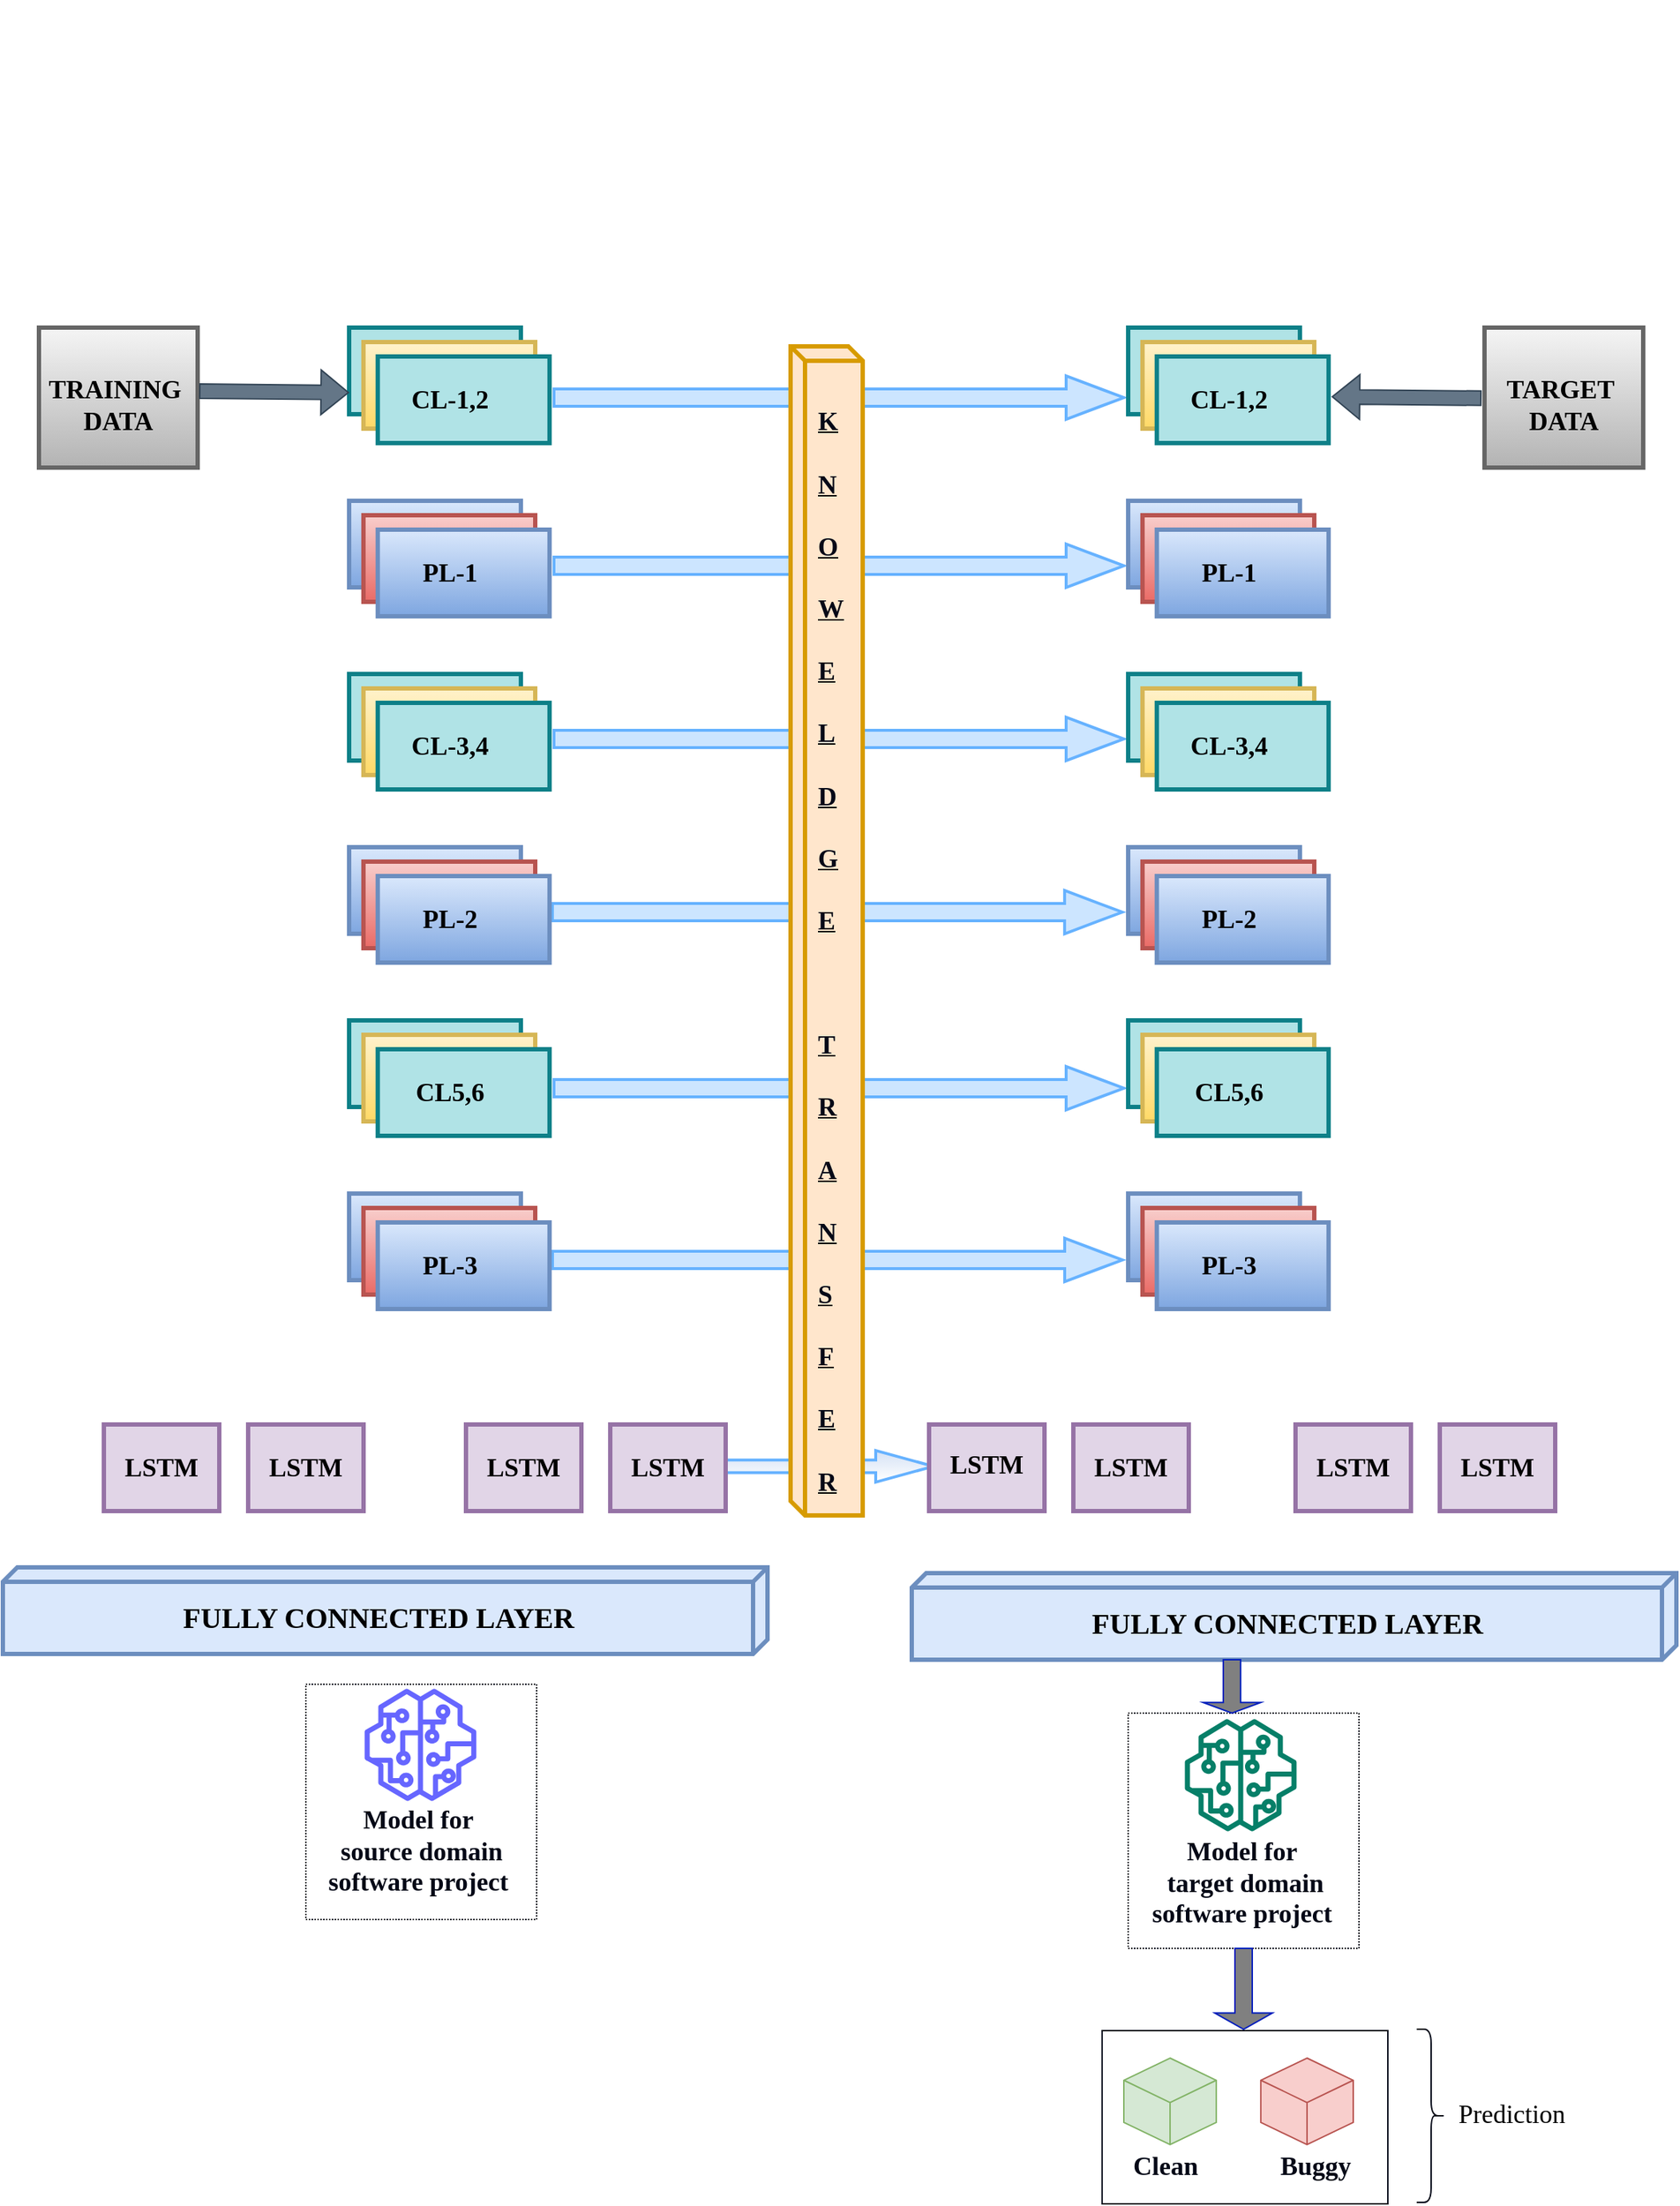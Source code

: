 <mxfile version="20.4.0" type="github" pages="2"><diagram id="ZxS8EZ-7u9Fxnj2tGblf" name="Page-1"><mxGraphModel dx="946" dy="5326" grid="1" gridSize="10" guides="1" tooltips="1" connect="1" arrows="1" fold="1" page="1" pageScale="1" pageWidth="3300" pageHeight="4681" background="#ffffff" math="0" shadow="0"><root><mxCell id="0"/><mxCell id="1" parent="0"/><mxCell id="Ufl2Ecooxw1zSXlGtQdU-196" value="" style="verticalLabelPosition=bottom;verticalAlign=top;html=1;strokeWidth=2;shape=mxgraph.arrows2.arrow;dy=0.6;dx=40;notch=0;rounded=0;shadow=0;labelBackgroundColor=none;sketch=0;strokeColor=#66B2FF;fontSize=18;fontColor=#050917;fillColor=#D4E1F5;gradientColor=#FFFFFF;fontFamily=Times New Roman;fontStyle=1" parent="1" vertex="1"><mxGeometry x="776" y="658" width="149" height="22" as="geometry"/></mxCell><mxCell id="Ufl2Ecooxw1zSXlGtQdU-190" value="" style="verticalLabelPosition=bottom;verticalAlign=top;html=1;strokeWidth=2;shape=mxgraph.arrows2.arrow;dy=0.6;dx=40;notch=0;rounded=0;shadow=0;labelBackgroundColor=none;sketch=0;strokeColor=#66B2FF;fontSize=18;fillColor=#cce5ff;fontFamily=Times New Roman;fontStyle=1" parent="1" vertex="1"><mxGeometry x="662" y="30" width="395" height="30" as="geometry"/></mxCell><mxCell id="Ufl2Ecooxw1zSXlGtQdU-191" value="" style="verticalLabelPosition=bottom;verticalAlign=top;html=1;strokeWidth=2;shape=mxgraph.arrows2.arrow;dy=0.6;dx=40;notch=0;rounded=0;shadow=0;labelBackgroundColor=none;sketch=0;strokeColor=#66B2FF;fontSize=18;fillColor=#cce5ff;fontFamily=Times New Roman;fontStyle=1" parent="1" vertex="1"><mxGeometry x="662" y="150" width="395" height="30" as="geometry"/></mxCell><mxCell id="Ufl2Ecooxw1zSXlGtQdU-192" value="" style="verticalLabelPosition=bottom;verticalAlign=top;html=1;strokeWidth=2;shape=mxgraph.arrows2.arrow;dy=0.6;dx=40;notch=0;rounded=0;shadow=0;labelBackgroundColor=none;sketch=0;strokeColor=#66B2FF;fontSize=18;fillColor=#cce5ff;fontFamily=Times New Roman;fontStyle=1" parent="1" vertex="1"><mxGeometry x="660.92" y="270" width="395" height="30" as="geometry"/></mxCell><mxCell id="Ufl2Ecooxw1zSXlGtQdU-193" value="" style="verticalLabelPosition=bottom;verticalAlign=top;html=1;strokeWidth=2;shape=mxgraph.arrows2.arrow;dy=0.6;dx=40;notch=0;rounded=0;shadow=0;labelBackgroundColor=none;sketch=0;strokeColor=#66B2FF;fontSize=18;fillColor=#cce5ff;fontFamily=Times New Roman;fontStyle=1" parent="1" vertex="1"><mxGeometry x="662" y="392" width="395" height="30" as="geometry"/></mxCell><mxCell id="Ufl2Ecooxw1zSXlGtQdU-194" value="" style="verticalLabelPosition=bottom;verticalAlign=top;html=1;strokeWidth=2;shape=mxgraph.arrows2.arrow;dy=0.6;dx=40;notch=0;rounded=0;shadow=0;labelBackgroundColor=none;sketch=0;strokeColor=#66B2FF;fontSize=18;fillColor=#cce5ff;fontFamily=Times New Roman;fontStyle=1" parent="1" vertex="1"><mxGeometry x="661" y="511" width="395" height="30" as="geometry"/></mxCell><mxCell id="Ufl2Ecooxw1zSXlGtQdU-189" value="" style="verticalLabelPosition=bottom;verticalAlign=top;html=1;strokeWidth=2;shape=mxgraph.arrows2.arrow;dy=0.6;dx=40;notch=0;rounded=0;shadow=0;labelBackgroundColor=none;sketch=0;strokeColor=#66B2FF;fontSize=18;fillColor=#cce5ff;fontFamily=Times New Roman;fontStyle=1" parent="1" vertex="1"><mxGeometry x="662" y="-86.5" width="395" height="30" as="geometry"/></mxCell><mxCell id="Ufl2Ecooxw1zSXlGtQdU-28" value="" style="group;direction=south;strokeWidth=3;fontFamily=Times New Roman;fontStyle=1" parent="1" vertex="1" connectable="0"><mxGeometry x="550" y="-347" width="129.462" height="1330" as="geometry"/></mxCell><mxCell id="Ufl2Ecooxw1zSXlGtQdU-118" value="" style="sketch=0;outlineConnect=0;fontColor=#232F3E;gradientColor=none;fillColor=#6666FF;strokeColor=none;dashed=0;verticalLabelPosition=bottom;verticalAlign=top;align=center;html=1;fontSize=12;fontStyle=1;aspect=fixed;pointerEvents=1;shape=mxgraph.aws4.sagemaker_model;rounded=0;shadow=0;labelBackgroundColor=none;strokeWidth=3;fontFamily=Times New Roman;" parent="Ufl2Ecooxw1zSXlGtQdU-28" vertex="1"><mxGeometry x="-19.54" y="1170" width="78" height="78" as="geometry"/></mxCell><mxCell id="Ufl2Ecooxw1zSXlGtQdU-203" value="" style="rounded=0;whiteSpace=wrap;html=1;shadow=0;dashed=1;labelBackgroundColor=none;sketch=0;strokeColor=#050917;strokeWidth=1;fontSize=18;fontColor=#050917;fillColor=none;gradientColor=#FFFFFF;dashPattern=1 1;fontFamily=Times New Roman;fontStyle=1" parent="Ufl2Ecooxw1zSXlGtQdU-28" vertex="1"><mxGeometry x="-60" y="1167" width="160" height="163" as="geometry"/></mxCell><mxCell id="Ufl2Ecooxw1zSXlGtQdU-33" value="" style="group;strokeWidth=3;fontSize=18;fontFamily=Times New Roman;fontStyle=1" parent="1" vertex="1" connectable="0"><mxGeometry x="520" width="138.923" height="80" as="geometry"/></mxCell><mxCell id="Ufl2Ecooxw1zSXlGtQdU-34" value="" style="rounded=0;whiteSpace=wrap;html=1;fillColor=#dae8fc;strokeColor=#6c8ebf;gradientColor=#7ea6e0;strokeWidth=3;fontSize=18;fontFamily=Times New Roman;fontStyle=1" parent="Ufl2Ecooxw1zSXlGtQdU-33" vertex="1"><mxGeometry width="119.077" height="60" as="geometry"/></mxCell><mxCell id="Ufl2Ecooxw1zSXlGtQdU-35" value="" style="rounded=0;whiteSpace=wrap;html=1;gradientColor=#ea6b66;fillColor=#f8cecc;strokeColor=#b85450;strokeWidth=3;fontSize=18;fontFamily=Times New Roman;fontStyle=1" parent="Ufl2Ecooxw1zSXlGtQdU-33" vertex="1"><mxGeometry x="9.923" y="10" width="119.077" height="60" as="geometry"/></mxCell><mxCell id="Ufl2Ecooxw1zSXlGtQdU-36" value="" style="rounded=0;whiteSpace=wrap;html=1;fillColor=#dae8fc;strokeColor=#6c8ebf;gradientColor=#7ea6e0;strokeWidth=3;fontSize=18;fontFamily=Times New Roman;fontStyle=1" parent="Ufl2Ecooxw1zSXlGtQdU-33" vertex="1"><mxGeometry x="19.846" y="20" width="119.077" height="60" as="geometry"/></mxCell><mxCell id="Ufl2Ecooxw1zSXlGtQdU-37" value="PL-1" style="text;html=1;strokeColor=none;fillColor=none;align=center;verticalAlign=middle;whiteSpace=wrap;rounded=0;strokeWidth=3;fontSize=18;fontFamily=Times New Roman;fontStyle=1" parent="Ufl2Ecooxw1zSXlGtQdU-33" vertex="1"><mxGeometry x="39.692" y="35" width="59.538" height="30" as="geometry"/></mxCell><mxCell id="Ufl2Ecooxw1zSXlGtQdU-38" value="" style="group;strokeWidth=3;fontSize=18;fontFamily=Times New Roman;fontStyle=1" parent="1" vertex="1" connectable="0"><mxGeometry x="520" y="120" width="138.923" height="80" as="geometry"/></mxCell><mxCell id="Ufl2Ecooxw1zSXlGtQdU-39" value="" style="rounded=0;whiteSpace=wrap;html=1;fillColor=#b0e3e6;strokeColor=#0e8088;strokeWidth=3;fontSize=18;fontFamily=Times New Roman;fontStyle=1" parent="Ufl2Ecooxw1zSXlGtQdU-38" vertex="1"><mxGeometry width="119.077" height="60" as="geometry"/></mxCell><mxCell id="Ufl2Ecooxw1zSXlGtQdU-40" value="" style="rounded=0;whiteSpace=wrap;html=1;gradientColor=#ffd966;fillColor=#fff2cc;strokeColor=#d6b656;strokeWidth=3;fontSize=18;fontFamily=Times New Roman;fontStyle=1" parent="Ufl2Ecooxw1zSXlGtQdU-38" vertex="1"><mxGeometry x="9.923" y="10" width="119.077" height="60" as="geometry"/></mxCell><mxCell id="Ufl2Ecooxw1zSXlGtQdU-41" value="" style="rounded=0;whiteSpace=wrap;html=1;fillColor=#b0e3e6;strokeColor=#0e8088;strokeWidth=3;fontSize=18;fontFamily=Times New Roman;fontStyle=1" parent="Ufl2Ecooxw1zSXlGtQdU-38" vertex="1"><mxGeometry x="19.846" y="20" width="119.077" height="60" as="geometry"/></mxCell><mxCell id="Ufl2Ecooxw1zSXlGtQdU-42" value="CL-3,4" style="text;html=1;strokeColor=none;fillColor=none;align=center;verticalAlign=middle;whiteSpace=wrap;rounded=0;strokeWidth=3;fontSize=18;fontFamily=Times New Roman;fontStyle=1" parent="Ufl2Ecooxw1zSXlGtQdU-38" vertex="1"><mxGeometry x="39.692" y="35" width="59.538" height="30" as="geometry"/></mxCell><mxCell id="Ufl2Ecooxw1zSXlGtQdU-43" value="" style="group;strokeWidth=3;fontSize=18;fontFamily=Times New Roman;fontStyle=1" parent="1" vertex="1" connectable="0"><mxGeometry x="520" y="240" width="138.923" height="80" as="geometry"/></mxCell><mxCell id="Ufl2Ecooxw1zSXlGtQdU-44" value="" style="rounded=0;whiteSpace=wrap;html=1;fillColor=#dae8fc;strokeColor=#6c8ebf;gradientColor=#7ea6e0;strokeWidth=3;fontSize=18;fontFamily=Times New Roman;fontStyle=1" parent="Ufl2Ecooxw1zSXlGtQdU-43" vertex="1"><mxGeometry width="119.077" height="60" as="geometry"/></mxCell><mxCell id="Ufl2Ecooxw1zSXlGtQdU-45" value="" style="rounded=0;whiteSpace=wrap;html=1;gradientColor=#ea6b66;fillColor=#f8cecc;strokeColor=#b85450;strokeWidth=3;fontSize=18;fontFamily=Times New Roman;fontStyle=1" parent="Ufl2Ecooxw1zSXlGtQdU-43" vertex="1"><mxGeometry x="9.923" y="10" width="119.077" height="60" as="geometry"/></mxCell><mxCell id="Ufl2Ecooxw1zSXlGtQdU-46" value="" style="rounded=0;whiteSpace=wrap;html=1;fillColor=#dae8fc;strokeColor=#6c8ebf;gradientColor=#7ea6e0;strokeWidth=3;fontSize=18;fontFamily=Times New Roman;fontStyle=1" parent="Ufl2Ecooxw1zSXlGtQdU-43" vertex="1"><mxGeometry x="19.846" y="20" width="119.077" height="60" as="geometry"/></mxCell><mxCell id="Ufl2Ecooxw1zSXlGtQdU-47" value="PL-2" style="text;html=1;strokeColor=none;fillColor=none;align=center;verticalAlign=middle;whiteSpace=wrap;rounded=0;strokeWidth=3;fontSize=18;fontFamily=Times New Roman;fontStyle=1" parent="Ufl2Ecooxw1zSXlGtQdU-43" vertex="1"><mxGeometry x="39.692" y="35" width="59.538" height="30" as="geometry"/></mxCell><mxCell id="Ufl2Ecooxw1zSXlGtQdU-48" value="" style="group;strokeWidth=3;fontSize=18;fontFamily=Times New Roman;fontStyle=1" parent="1" vertex="1" connectable="0"><mxGeometry x="520" y="360" width="138.923" height="80" as="geometry"/></mxCell><mxCell id="Ufl2Ecooxw1zSXlGtQdU-49" value="" style="rounded=0;whiteSpace=wrap;html=1;fillColor=#b0e3e6;strokeColor=#0e8088;strokeWidth=3;fontSize=18;fontFamily=Times New Roman;fontStyle=1" parent="Ufl2Ecooxw1zSXlGtQdU-48" vertex="1"><mxGeometry width="119.077" height="60" as="geometry"/></mxCell><mxCell id="Ufl2Ecooxw1zSXlGtQdU-50" value="" style="rounded=0;whiteSpace=wrap;html=1;gradientColor=#ffd966;fillColor=#fff2cc;strokeColor=#d6b656;strokeWidth=3;fontSize=18;fontFamily=Times New Roman;fontStyle=1" parent="Ufl2Ecooxw1zSXlGtQdU-48" vertex="1"><mxGeometry x="9.923" y="10" width="119.077" height="60" as="geometry"/></mxCell><mxCell id="Ufl2Ecooxw1zSXlGtQdU-51" value="" style="rounded=0;whiteSpace=wrap;html=1;fillColor=#b0e3e6;strokeColor=#0e8088;strokeWidth=3;fontSize=18;fontFamily=Times New Roman;fontStyle=1" parent="Ufl2Ecooxw1zSXlGtQdU-48" vertex="1"><mxGeometry x="19.846" y="20" width="119.077" height="60" as="geometry"/></mxCell><mxCell id="Ufl2Ecooxw1zSXlGtQdU-52" value="CL5,6" style="text;html=1;strokeColor=none;fillColor=none;align=center;verticalAlign=middle;whiteSpace=wrap;rounded=0;strokeWidth=3;fontSize=18;fontFamily=Times New Roman;fontStyle=1" parent="Ufl2Ecooxw1zSXlGtQdU-48" vertex="1"><mxGeometry x="39.692" y="35" width="59.538" height="30" as="geometry"/></mxCell><mxCell id="Ufl2Ecooxw1zSXlGtQdU-53" value="" style="group;strokeWidth=3;fontSize=18;fontFamily=Times New Roman;fontStyle=1" parent="1" vertex="1" connectable="0"><mxGeometry x="520" y="480" width="138.923" height="80" as="geometry"/></mxCell><mxCell id="Ufl2Ecooxw1zSXlGtQdU-54" value="" style="rounded=0;whiteSpace=wrap;html=1;fillColor=#dae8fc;strokeColor=#6c8ebf;gradientColor=#7ea6e0;strokeWidth=3;fontSize=18;fontFamily=Times New Roman;fontStyle=1" parent="Ufl2Ecooxw1zSXlGtQdU-53" vertex="1"><mxGeometry width="119.077" height="60" as="geometry"/></mxCell><mxCell id="Ufl2Ecooxw1zSXlGtQdU-55" value="" style="rounded=0;whiteSpace=wrap;html=1;gradientColor=#ea6b66;fillColor=#f8cecc;strokeColor=#b85450;strokeWidth=3;fontSize=18;fontFamily=Times New Roman;fontStyle=1" parent="Ufl2Ecooxw1zSXlGtQdU-53" vertex="1"><mxGeometry x="9.923" y="10" width="119.077" height="60" as="geometry"/></mxCell><mxCell id="Ufl2Ecooxw1zSXlGtQdU-56" value="" style="rounded=0;whiteSpace=wrap;html=1;fillColor=#dae8fc;strokeColor=#6c8ebf;gradientColor=#7ea6e0;strokeWidth=3;fontSize=18;fontFamily=Times New Roman;fontStyle=1" parent="Ufl2Ecooxw1zSXlGtQdU-53" vertex="1"><mxGeometry x="19.846" y="20" width="119.077" height="60" as="geometry"/></mxCell><mxCell id="Ufl2Ecooxw1zSXlGtQdU-57" value="PL-3" style="text;html=1;strokeColor=none;fillColor=none;align=center;verticalAlign=middle;whiteSpace=wrap;rounded=0;strokeWidth=3;fontSize=18;fontFamily=Times New Roman;fontStyle=1" parent="Ufl2Ecooxw1zSXlGtQdU-53" vertex="1"><mxGeometry x="39.692" y="35" width="59.538" height="30" as="geometry"/></mxCell><mxCell id="Ufl2Ecooxw1zSXlGtQdU-99" value="FULLY CONNECTED LAYER" style="verticalAlign=middle;align=center;spacingTop=8;spacingLeft=2;spacingRight=12;shape=cube;size=10;direction=south;fontStyle=1;html=1;rounded=0;shadow=0;labelBackgroundColor=none;sketch=0;strokeColor=#6c8ebf;strokeWidth=3;fillColor=#dae8fc;fontSize=20;fontFamily=Times New Roman;" parent="1" vertex="1"><mxGeometry x="280" y="739" width="530" height="60" as="geometry"/></mxCell><mxCell id="Ufl2Ecooxw1zSXlGtQdU-102" value="&lt;div style=&quot;text-align: justify; font-size: 18px;&quot;&gt;&lt;font color=&quot;#050917&quot; style=&quot;font-size: 18px;&quot;&gt;&lt;span style=&quot;font-size: 18px;&quot;&gt;&lt;br style=&quot;font-size: 18px;&quot;&gt;&lt;/span&gt;&lt;/font&gt;&lt;/div&gt;&lt;span style=&quot;font-size: 18px;&quot;&gt;&lt;font color=&quot;#050917&quot; style=&quot;font-size: 18px;&quot;&gt;&lt;span&gt;&lt;div style=&quot;text-align: justify; font-size: 18px;&quot;&gt;&lt;span style=&quot;font-size: 18px;&quot;&gt;K&lt;/span&gt;&lt;/div&gt;&lt;div style=&quot;text-align: justify; font-size: 18px;&quot;&gt;&lt;span style=&quot;font-size: 18px;&quot;&gt;&lt;br style=&quot;font-size: 18px;&quot;&gt;&lt;/span&gt;&lt;/div&gt;&lt;div style=&quot;text-align: justify; font-size: 18px;&quot;&gt;&lt;span style=&quot;font-size: 18px;&quot;&gt;N&lt;/span&gt;&lt;/div&gt;&lt;div style=&quot;text-align: justify; font-size: 18px;&quot;&gt;&lt;span style=&quot;font-size: 18px;&quot;&gt;&lt;br style=&quot;font-size: 18px;&quot;&gt;&lt;/span&gt;&lt;/div&gt;&lt;div style=&quot;text-align: justify; font-size: 18px;&quot;&gt;&lt;span style=&quot;font-size: 18px;&quot;&gt;O&lt;/span&gt;&lt;/div&gt;&lt;div style=&quot;text-align: justify; font-size: 18px;&quot;&gt;&lt;span style=&quot;font-size: 18px;&quot;&gt;&lt;br style=&quot;font-size: 18px;&quot;&gt;&lt;/span&gt;&lt;/div&gt;&lt;div style=&quot;text-align: justify; font-size: 18px;&quot;&gt;&lt;span style=&quot;font-size: 18px;&quot;&gt;W&lt;/span&gt;&lt;/div&gt;&lt;div style=&quot;text-align: justify; font-size: 18px;&quot;&gt;&lt;span style=&quot;font-size: 18px;&quot;&gt;&lt;br style=&quot;font-size: 18px;&quot;&gt;&lt;/span&gt;&lt;/div&gt;&lt;div style=&quot;text-align: justify; font-size: 18px;&quot;&gt;&lt;span style=&quot;font-size: 18px;&quot;&gt;E&lt;/span&gt;&lt;/div&gt;&lt;div style=&quot;text-align: justify; font-size: 18px;&quot;&gt;&lt;span style=&quot;font-size: 18px;&quot;&gt;&lt;br style=&quot;font-size: 18px;&quot;&gt;&lt;/span&gt;&lt;/div&gt;&lt;div style=&quot;text-align: justify; font-size: 18px;&quot;&gt;&lt;span style=&quot;font-size: 18px;&quot;&gt;L&lt;/span&gt;&lt;/div&gt;&lt;div style=&quot;text-align: justify; font-size: 18px;&quot;&gt;&lt;span style=&quot;font-size: 18px;&quot;&gt;&lt;br style=&quot;font-size: 18px;&quot;&gt;&lt;/span&gt;&lt;/div&gt;&lt;div style=&quot;text-align: justify; font-size: 18px;&quot;&gt;&lt;span style=&quot;font-size: 18px;&quot;&gt;D&lt;/span&gt;&lt;/div&gt;&lt;div style=&quot;text-align: justify; font-size: 18px;&quot;&gt;&lt;span style=&quot;font-size: 18px;&quot;&gt;&lt;br style=&quot;font-size: 18px;&quot;&gt;&lt;/span&gt;&lt;/div&gt;&lt;div style=&quot;text-align: justify; font-size: 18px;&quot;&gt;&lt;span style=&quot;font-size: 18px;&quot;&gt;G&lt;/span&gt;&lt;/div&gt;&lt;div style=&quot;text-align: justify; font-size: 18px;&quot;&gt;&lt;span style=&quot;font-size: 18px;&quot;&gt;&lt;br style=&quot;font-size: 18px;&quot;&gt;&lt;/span&gt;&lt;/div&gt;&lt;div style=&quot;text-align: justify; font-size: 18px;&quot;&gt;&lt;span style=&quot;font-size: 18px;&quot;&gt;E&lt;/span&gt;&lt;/div&gt;&lt;div style=&quot;text-align: justify; font-size: 18px;&quot;&gt;&lt;br&gt;&lt;/div&gt;&lt;div style=&quot;text-align: justify; font-size: 18px;&quot;&gt;&lt;br&gt;&lt;/div&gt;&lt;font style=&quot;font-size: 18px;&quot;&gt;&lt;div style=&quot;text-align: justify; font-size: 18px;&quot;&gt;&lt;span style=&quot;font-size: 18px;&quot;&gt;&lt;font style=&quot;font-size: 18px;&quot;&gt;&lt;br style=&quot;font-size: 18px;&quot;&gt;&lt;/font&gt;&lt;/span&gt;&lt;/div&gt;&lt;div style=&quot;text-align: justify; font-size: 18px;&quot;&gt;&lt;span style=&quot;font-size: 18px;&quot;&gt;&lt;font style=&quot;font-size: 18px;&quot;&gt;T&lt;/font&gt;&lt;/span&gt;&lt;/div&gt;&lt;/font&gt;&lt;font style=&quot;font-size: 18px;&quot;&gt;&lt;div style=&quot;text-align: justify; font-size: 18px;&quot;&gt;&lt;span style=&quot;font-size: 18px;&quot;&gt;&lt;font style=&quot;font-size: 18px;&quot;&gt;&lt;br style=&quot;font-size: 18px;&quot;&gt;&lt;/font&gt;&lt;/span&gt;&lt;/div&gt;&lt;div style=&quot;text-align: justify; font-size: 18px;&quot;&gt;&lt;span style=&quot;font-size: 18px;&quot;&gt;&lt;font style=&quot;font-size: 18px;&quot;&gt;R&lt;/font&gt;&lt;/span&gt;&lt;/div&gt;&lt;/font&gt;&lt;font style=&quot;font-size: 18px;&quot;&gt;&lt;div style=&quot;text-align: justify; font-size: 18px;&quot;&gt;&lt;span style=&quot;font-size: 18px;&quot;&gt;&lt;font style=&quot;font-size: 18px;&quot;&gt;&lt;br style=&quot;font-size: 18px;&quot;&gt;&lt;/font&gt;&lt;/span&gt;&lt;/div&gt;&lt;div style=&quot;text-align: justify; font-size: 18px;&quot;&gt;&lt;span style=&quot;font-size: 18px;&quot;&gt;&lt;font style=&quot;font-size: 18px;&quot;&gt;A&lt;/font&gt;&lt;/span&gt;&lt;/div&gt;&lt;/font&gt;&lt;font style=&quot;font-size: 18px;&quot;&gt;&lt;div style=&quot;text-align: justify; font-size: 18px;&quot;&gt;&lt;span style=&quot;font-size: 18px;&quot;&gt;&lt;font style=&quot;font-size: 18px;&quot;&gt;&lt;br style=&quot;font-size: 18px;&quot;&gt;&lt;/font&gt;&lt;/span&gt;&lt;/div&gt;&lt;div style=&quot;text-align: justify; font-size: 18px;&quot;&gt;&lt;span style=&quot;font-size: 18px;&quot;&gt;&lt;font style=&quot;font-size: 18px;&quot;&gt;N&lt;/font&gt;&lt;/span&gt;&lt;/div&gt;&lt;/font&gt;&lt;font style=&quot;font-size: 18px;&quot;&gt;&lt;div style=&quot;text-align: justify; font-size: 18px;&quot;&gt;&lt;span style=&quot;font-size: 18px;&quot;&gt;&lt;font style=&quot;font-size: 18px;&quot;&gt;&lt;br style=&quot;font-size: 18px;&quot;&gt;&lt;/font&gt;&lt;/span&gt;&lt;/div&gt;&lt;div style=&quot;text-align: justify; font-size: 18px;&quot;&gt;&lt;span style=&quot;font-size: 18px;&quot;&gt;&lt;font style=&quot;font-size: 18px;&quot;&gt;S&lt;/font&gt;&lt;/span&gt;&lt;/div&gt;&lt;/font&gt;&lt;font style=&quot;font-size: 18px;&quot;&gt;&lt;div style=&quot;text-align: justify; font-size: 18px;&quot;&gt;&lt;span style=&quot;font-size: 18px;&quot;&gt;&lt;font style=&quot;font-size: 18px;&quot;&gt;&lt;br style=&quot;font-size: 18px;&quot;&gt;&lt;/font&gt;&lt;/span&gt;&lt;/div&gt;&lt;div style=&quot;text-align: justify; font-size: 18px;&quot;&gt;&lt;span style=&quot;font-size: 18px;&quot;&gt;&lt;font style=&quot;font-size: 18px;&quot;&gt;F&lt;/font&gt;&lt;/span&gt;&lt;/div&gt;&lt;/font&gt;&lt;font style=&quot;font-size: 18px;&quot;&gt;&lt;div style=&quot;text-align: justify; font-size: 18px;&quot;&gt;&lt;span style=&quot;font-size: 18px;&quot;&gt;&lt;font style=&quot;font-size: 18px;&quot;&gt;&lt;br style=&quot;font-size: 18px;&quot;&gt;&lt;/font&gt;&lt;/span&gt;&lt;/div&gt;&lt;div style=&quot;text-align: justify; font-size: 18px;&quot;&gt;&lt;span style=&quot;font-size: 18px;&quot;&gt;&lt;font style=&quot;font-size: 18px;&quot;&gt;E&lt;/font&gt;&lt;/span&gt;&lt;/div&gt;&lt;/font&gt;&lt;font style=&quot;font-size: 18px;&quot;&gt;&lt;div style=&quot;font-size: 18px;&quot;&gt;&lt;div style=&quot;font-size: 18px;&quot;&gt;&lt;div style=&quot;text-align: justify; font-size: 18px;&quot;&gt;&lt;span style=&quot;font-size: 18px;&quot;&gt;&lt;font style=&quot;font-size: 18px;&quot;&gt;&lt;div style=&quot;display: inline !important; font-size: 18px;&quot;&gt;&lt;div style=&quot;display: inline !important; font-size: 18px;&quot;&gt;&lt;span style=&quot;font-size: 18px;&quot;&gt;&lt;font style=&quot;font-size: 18px;&quot;&gt;&lt;div style=&quot;display: inline !important; font-size: 18px;&quot;&gt;&lt;span style=&quot;font-size: 18px;&quot;&gt;&lt;font style=&quot;font-size: 18px;&quot;&gt;&lt;br style=&quot;font-size: 18px;&quot;&gt;&lt;/font&gt;&lt;/span&gt;&lt;/div&gt;&lt;/font&gt;&lt;/span&gt;&lt;/div&gt;&lt;/div&gt;&lt;/font&gt;&lt;/span&gt;&lt;/div&gt;&lt;div style=&quot;text-align: justify; font-size: 18px;&quot;&gt;&lt;span style=&quot;font-size: 18px;&quot;&gt;&lt;font style=&quot;font-size: 18px;&quot;&gt;&lt;div style=&quot;font-size: 18px; display: inline !important;&quot;&gt;&lt;div style=&quot;font-size: 18px; display: inline !important;&quot;&gt;&lt;span style=&quot;font-size: 18px;&quot;&gt;&lt;font style=&quot;font-size: 18px;&quot;&gt;&lt;div style=&quot;font-size: 18px; display: inline !important;&quot;&gt;&lt;span style=&quot;font-size: 18px;&quot;&gt;&lt;font style=&quot;font-size: 18px;&quot;&gt;R&lt;/font&gt;&lt;/span&gt;&lt;/div&gt;&lt;/font&gt;&lt;/span&gt;&lt;/div&gt;&lt;/div&gt;&lt;/font&gt;&lt;/span&gt;&lt;/div&gt;&lt;/div&gt;&lt;/div&gt;&lt;/font&gt;&lt;/span&gt;&lt;/font&gt;&lt;/span&gt;" style="verticalAlign=middle;align=right;spacingTop=8;spacingLeft=2;spacingRight=12;shape=cube;size=10;direction=east;fontStyle=5;html=1;rounded=0;shadow=0;labelBackgroundColor=none;sketch=0;strokeColor=#d79b00;strokeWidth=3;fillColor=#ffe6cc;fontSize=18;fontFamily=Times New Roman;" parent="1" vertex="1"><mxGeometry x="826" y="-107" width="50" height="810" as="geometry"/></mxCell><mxCell id="Ufl2Ecooxw1zSXlGtQdU-107" value="" style="group;strokeWidth=3;fontSize=18;fontFamily=Times New Roman;fontStyle=1" parent="1" vertex="1" connectable="0"><mxGeometry x="520" y="-120" width="138.923" height="80" as="geometry"/></mxCell><mxCell id="Ufl2Ecooxw1zSXlGtQdU-108" value="" style="rounded=0;whiteSpace=wrap;html=1;fillColor=#b0e3e6;strokeColor=#0e8088;strokeWidth=3;fontSize=18;fontFamily=Times New Roman;fontStyle=1" parent="Ufl2Ecooxw1zSXlGtQdU-107" vertex="1"><mxGeometry width="119.077" height="60" as="geometry"/></mxCell><mxCell id="Ufl2Ecooxw1zSXlGtQdU-109" value="" style="rounded=0;whiteSpace=wrap;html=1;gradientColor=#ffd966;fillColor=#fff2cc;strokeColor=#d6b656;strokeWidth=3;fontSize=18;fontFamily=Times New Roman;fontStyle=1" parent="Ufl2Ecooxw1zSXlGtQdU-107" vertex="1"><mxGeometry x="9.923" y="10" width="119.077" height="60" as="geometry"/></mxCell><mxCell id="Ufl2Ecooxw1zSXlGtQdU-110" value="" style="rounded=0;whiteSpace=wrap;html=1;fillColor=#b0e3e6;strokeColor=#0e8088;strokeWidth=3;fontSize=18;fontFamily=Times New Roman;fontStyle=1" parent="Ufl2Ecooxw1zSXlGtQdU-107" vertex="1"><mxGeometry x="19.846" y="20" width="119.077" height="60" as="geometry"/></mxCell><mxCell id="Ufl2Ecooxw1zSXlGtQdU-111" value="CL-1,2" style="text;html=1;strokeColor=none;fillColor=none;align=center;verticalAlign=middle;whiteSpace=wrap;rounded=0;strokeWidth=3;fontSize=18;fontFamily=Times New Roman;fontStyle=1" parent="Ufl2Ecooxw1zSXlGtQdU-107" vertex="1"><mxGeometry x="39.692" y="35" width="59.538" height="30" as="geometry"/></mxCell><mxCell id="Ufl2Ecooxw1zSXlGtQdU-116" value="" style="group;fontFamily=Times New Roman;fontStyle=1" parent="1" vertex="1" connectable="0"><mxGeometry x="305" y="-120" width="110" height="97" as="geometry"/></mxCell><mxCell id="Ufl2Ecooxw1zSXlGtQdU-113" value="" style="rounded=0;whiteSpace=wrap;html=1;shadow=0;labelBackgroundColor=#FFF2CC;sketch=0;strokeColor=#666666;strokeWidth=3;fontSize=18;gradientColor=#b3b3b3;fillColor=#f5f5f5;fontFamily=Times New Roman;fontStyle=1" parent="Ufl2Ecooxw1zSXlGtQdU-116" vertex="1"><mxGeometry width="110" height="97" as="geometry"/></mxCell><mxCell id="Ufl2Ecooxw1zSXlGtQdU-114" value="TRAINING&amp;nbsp;&lt;br style=&quot;font-size: 18px;&quot;&gt;DATA" style="text;html=1;align=center;verticalAlign=middle;whiteSpace=wrap;rounded=0;shadow=0;labelBackgroundColor=none;sketch=0;strokeWidth=3;fontSize=18;fontFamily=Times New Roman;fontStyle=1" parent="Ufl2Ecooxw1zSXlGtQdU-116" vertex="1"><mxGeometry x="25" y="39" width="60" height="30" as="geometry"/></mxCell><mxCell id="Ufl2Ecooxw1zSXlGtQdU-117" value="" style="shape=flexArrow;endArrow=classic;html=1;rounded=0;strokeWidth=1;fontSize=18;fontColor=#050917;targetPerimeterSpacing=4;entryX=0;entryY=0.75;entryDx=0;entryDy=0;fillColor=#647687;strokeColor=#314354;fontFamily=Times New Roman;fontStyle=1" parent="1" target="Ufl2Ecooxw1zSXlGtQdU-108" edge="1"><mxGeometry width="50" height="50" relative="1" as="geometry"><mxPoint x="416" y="-76" as="sourcePoint"/><mxPoint x="496" y="-76" as="targetPoint"/></mxGeometry></mxCell><mxCell id="Ufl2Ecooxw1zSXlGtQdU-119" value="" style="sketch=0;outlineConnect=0;fontColor=#232F3E;gradientColor=none;fillColor=#067F68;strokeColor=none;dashed=0;verticalLabelPosition=bottom;verticalAlign=top;align=center;html=1;fontSize=12;fontStyle=1;aspect=fixed;pointerEvents=1;shape=mxgraph.aws4.sagemaker_model;rounded=0;shadow=0;labelBackgroundColor=none;strokeWidth=3;fontFamily=Times New Roman;" parent="1" vertex="1"><mxGeometry x="1099" y="844" width="78" height="78" as="geometry"/></mxCell><mxCell id="Ufl2Ecooxw1zSXlGtQdU-121" value="" style="group;strokeWidth=3;fontFamily=Times New Roman;fontStyle=1" parent="1" vertex="1" connectable="0"><mxGeometry x="1176" y="640" width="80" height="60" as="geometry"/></mxCell><mxCell id="Ufl2Ecooxw1zSXlGtQdU-122" value="" style="rounded=0;whiteSpace=wrap;html=1;shadow=0;sketch=0;strokeWidth=3;fillColor=#e1d5e7;strokeColor=#9673a6;fontFamily=Times New Roman;fontStyle=1" parent="Ufl2Ecooxw1zSXlGtQdU-121" vertex="1"><mxGeometry width="80" height="60" as="geometry"/></mxCell><mxCell id="Ufl2Ecooxw1zSXlGtQdU-123" value="&lt;font style=&quot;font-size: 18px;&quot;&gt;LSTM&lt;/font&gt;" style="text;html=1;strokeColor=none;fillColor=none;align=center;verticalAlign=middle;whiteSpace=wrap;rounded=0;shadow=0;sketch=0;strokeWidth=3;fontFamily=Times New Roman;fontStyle=1" parent="Ufl2Ecooxw1zSXlGtQdU-121" vertex="1"><mxGeometry x="10" y="15" width="60" height="30" as="geometry"/></mxCell><mxCell id="Ufl2Ecooxw1zSXlGtQdU-125" value="" style="group;strokeWidth=3;fontSize=18;fontFamily=Times New Roman;fontStyle=1" parent="1" vertex="1" connectable="0"><mxGeometry x="1060" width="138.923" height="80" as="geometry"/></mxCell><mxCell id="Ufl2Ecooxw1zSXlGtQdU-126" value="" style="rounded=0;whiteSpace=wrap;html=1;fillColor=#dae8fc;strokeColor=#6c8ebf;gradientColor=#7ea6e0;strokeWidth=3;fontSize=18;fontFamily=Times New Roman;fontStyle=1" parent="Ufl2Ecooxw1zSXlGtQdU-125" vertex="1"><mxGeometry width="119.077" height="60" as="geometry"/></mxCell><mxCell id="Ufl2Ecooxw1zSXlGtQdU-127" value="" style="rounded=0;whiteSpace=wrap;html=1;gradientColor=#ea6b66;fillColor=#f8cecc;strokeColor=#b85450;strokeWidth=3;fontSize=18;fontFamily=Times New Roman;fontStyle=1" parent="Ufl2Ecooxw1zSXlGtQdU-125" vertex="1"><mxGeometry x="9.923" y="10" width="119.077" height="60" as="geometry"/></mxCell><mxCell id="Ufl2Ecooxw1zSXlGtQdU-128" value="" style="rounded=0;whiteSpace=wrap;html=1;fillColor=#dae8fc;strokeColor=#6c8ebf;gradientColor=#7ea6e0;strokeWidth=3;fontSize=18;fontFamily=Times New Roman;fontStyle=1" parent="Ufl2Ecooxw1zSXlGtQdU-125" vertex="1"><mxGeometry x="19.846" y="20" width="119.077" height="60" as="geometry"/></mxCell><mxCell id="Ufl2Ecooxw1zSXlGtQdU-129" value="PL-1" style="text;html=1;strokeColor=none;fillColor=none;align=center;verticalAlign=middle;whiteSpace=wrap;rounded=0;strokeWidth=3;fontSize=18;fontFamily=Times New Roman;fontStyle=1" parent="Ufl2Ecooxw1zSXlGtQdU-125" vertex="1"><mxGeometry x="39.692" y="35" width="59.538" height="30" as="geometry"/></mxCell><mxCell id="Ufl2Ecooxw1zSXlGtQdU-130" value="" style="group;strokeWidth=3;fontSize=18;fontFamily=Times New Roman;fontStyle=1" parent="1" vertex="1" connectable="0"><mxGeometry x="1060" y="120" width="138.923" height="80" as="geometry"/></mxCell><mxCell id="Ufl2Ecooxw1zSXlGtQdU-131" value="" style="rounded=0;whiteSpace=wrap;html=1;fillColor=#b0e3e6;strokeColor=#0e8088;strokeWidth=3;fontSize=18;fontFamily=Times New Roman;fontStyle=1" parent="Ufl2Ecooxw1zSXlGtQdU-130" vertex="1"><mxGeometry width="119.077" height="60" as="geometry"/></mxCell><mxCell id="Ufl2Ecooxw1zSXlGtQdU-132" value="" style="rounded=0;whiteSpace=wrap;html=1;gradientColor=#ffd966;fillColor=#fff2cc;strokeColor=#d6b656;strokeWidth=3;fontSize=18;fontFamily=Times New Roman;fontStyle=1" parent="Ufl2Ecooxw1zSXlGtQdU-130" vertex="1"><mxGeometry x="9.923" y="10" width="119.077" height="60" as="geometry"/></mxCell><mxCell id="Ufl2Ecooxw1zSXlGtQdU-133" value="" style="rounded=0;whiteSpace=wrap;html=1;fillColor=#b0e3e6;strokeColor=#0e8088;strokeWidth=3;fontSize=18;fontFamily=Times New Roman;fontStyle=1" parent="Ufl2Ecooxw1zSXlGtQdU-130" vertex="1"><mxGeometry x="19.846" y="20" width="119.077" height="60" as="geometry"/></mxCell><mxCell id="Ufl2Ecooxw1zSXlGtQdU-134" value="CL-3,4" style="text;html=1;strokeColor=none;fillColor=none;align=center;verticalAlign=middle;whiteSpace=wrap;rounded=0;strokeWidth=3;fontSize=18;fontFamily=Times New Roman;fontStyle=1" parent="Ufl2Ecooxw1zSXlGtQdU-130" vertex="1"><mxGeometry x="39.692" y="35" width="59.538" height="30" as="geometry"/></mxCell><mxCell id="Ufl2Ecooxw1zSXlGtQdU-135" value="" style="group;strokeWidth=3;fontSize=18;fontFamily=Times New Roman;fontStyle=1" parent="1" vertex="1" connectable="0"><mxGeometry x="1060" y="240" width="138.923" height="80" as="geometry"/></mxCell><mxCell id="Ufl2Ecooxw1zSXlGtQdU-136" value="" style="rounded=0;whiteSpace=wrap;html=1;fillColor=#dae8fc;strokeColor=#6c8ebf;gradientColor=#7ea6e0;strokeWidth=3;fontSize=18;fontFamily=Times New Roman;fontStyle=1" parent="Ufl2Ecooxw1zSXlGtQdU-135" vertex="1"><mxGeometry width="119.077" height="60" as="geometry"/></mxCell><mxCell id="Ufl2Ecooxw1zSXlGtQdU-137" value="" style="rounded=0;whiteSpace=wrap;html=1;gradientColor=#ea6b66;fillColor=#f8cecc;strokeColor=#b85450;strokeWidth=3;fontSize=18;fontFamily=Times New Roman;fontStyle=1" parent="Ufl2Ecooxw1zSXlGtQdU-135" vertex="1"><mxGeometry x="9.923" y="10" width="119.077" height="60" as="geometry"/></mxCell><mxCell id="Ufl2Ecooxw1zSXlGtQdU-138" value="" style="rounded=0;whiteSpace=wrap;html=1;fillColor=#dae8fc;strokeColor=#6c8ebf;gradientColor=#7ea6e0;strokeWidth=3;fontSize=18;fontFamily=Times New Roman;fontStyle=1" parent="Ufl2Ecooxw1zSXlGtQdU-135" vertex="1"><mxGeometry x="19.846" y="20" width="119.077" height="60" as="geometry"/></mxCell><mxCell id="Ufl2Ecooxw1zSXlGtQdU-139" value="PL-2" style="text;html=1;strokeColor=none;fillColor=none;align=center;verticalAlign=middle;whiteSpace=wrap;rounded=0;strokeWidth=3;fontSize=18;fontFamily=Times New Roman;fontStyle=1" parent="Ufl2Ecooxw1zSXlGtQdU-135" vertex="1"><mxGeometry x="39.692" y="35" width="59.538" height="30" as="geometry"/></mxCell><mxCell id="Ufl2Ecooxw1zSXlGtQdU-140" value="" style="group;strokeWidth=3;fontSize=18;fontFamily=Times New Roman;fontStyle=1" parent="1" vertex="1" connectable="0"><mxGeometry x="1060" y="360" width="138.923" height="80" as="geometry"/></mxCell><mxCell id="Ufl2Ecooxw1zSXlGtQdU-141" value="" style="rounded=0;whiteSpace=wrap;html=1;fillColor=#b0e3e6;strokeColor=#0e8088;strokeWidth=3;fontSize=18;fontFamily=Times New Roman;fontStyle=1" parent="Ufl2Ecooxw1zSXlGtQdU-140" vertex="1"><mxGeometry width="119.077" height="60" as="geometry"/></mxCell><mxCell id="Ufl2Ecooxw1zSXlGtQdU-142" value="" style="rounded=0;whiteSpace=wrap;html=1;gradientColor=#ffd966;fillColor=#fff2cc;strokeColor=#d6b656;strokeWidth=3;fontSize=18;fontFamily=Times New Roman;fontStyle=1" parent="Ufl2Ecooxw1zSXlGtQdU-140" vertex="1"><mxGeometry x="9.923" y="10" width="119.077" height="60" as="geometry"/></mxCell><mxCell id="Ufl2Ecooxw1zSXlGtQdU-143" value="" style="rounded=0;whiteSpace=wrap;html=1;fillColor=#b0e3e6;strokeColor=#0e8088;strokeWidth=3;fontSize=18;fontFamily=Times New Roman;fontStyle=1" parent="Ufl2Ecooxw1zSXlGtQdU-140" vertex="1"><mxGeometry x="19.846" y="20" width="119.077" height="60" as="geometry"/></mxCell><mxCell id="Ufl2Ecooxw1zSXlGtQdU-144" value="CL5,6" style="text;html=1;strokeColor=none;fillColor=none;align=center;verticalAlign=middle;whiteSpace=wrap;rounded=0;strokeWidth=3;fontSize=18;fontFamily=Times New Roman;fontStyle=1" parent="Ufl2Ecooxw1zSXlGtQdU-140" vertex="1"><mxGeometry x="39.692" y="35" width="59.538" height="30" as="geometry"/></mxCell><mxCell id="Ufl2Ecooxw1zSXlGtQdU-145" value="" style="group;strokeWidth=3;fontSize=18;fontFamily=Times New Roman;fontStyle=1" parent="1" vertex="1" connectable="0"><mxGeometry x="1060" y="480" width="138.923" height="80" as="geometry"/></mxCell><mxCell id="Ufl2Ecooxw1zSXlGtQdU-146" value="" style="rounded=0;whiteSpace=wrap;html=1;fillColor=#dae8fc;strokeColor=#6c8ebf;gradientColor=#7ea6e0;strokeWidth=3;fontSize=18;fontFamily=Times New Roman;fontStyle=1" parent="Ufl2Ecooxw1zSXlGtQdU-145" vertex="1"><mxGeometry width="119.077" height="60" as="geometry"/></mxCell><mxCell id="Ufl2Ecooxw1zSXlGtQdU-147" value="" style="rounded=0;whiteSpace=wrap;html=1;gradientColor=#ea6b66;fillColor=#f8cecc;strokeColor=#b85450;strokeWidth=3;fontSize=18;fontFamily=Times New Roman;fontStyle=1" parent="Ufl2Ecooxw1zSXlGtQdU-145" vertex="1"><mxGeometry x="9.923" y="10" width="119.077" height="60" as="geometry"/></mxCell><mxCell id="Ufl2Ecooxw1zSXlGtQdU-148" value="" style="rounded=0;whiteSpace=wrap;html=1;fillColor=#dae8fc;strokeColor=#6c8ebf;gradientColor=#7ea6e0;strokeWidth=3;fontSize=18;fontFamily=Times New Roman;fontStyle=1" parent="Ufl2Ecooxw1zSXlGtQdU-145" vertex="1"><mxGeometry x="19.846" y="20" width="119.077" height="60" as="geometry"/></mxCell><mxCell id="Ufl2Ecooxw1zSXlGtQdU-149" value="PL-3" style="text;html=1;strokeColor=none;fillColor=none;align=center;verticalAlign=middle;whiteSpace=wrap;rounded=0;strokeWidth=3;fontSize=18;fontFamily=Times New Roman;fontStyle=1" parent="Ufl2Ecooxw1zSXlGtQdU-145" vertex="1"><mxGeometry x="39.692" y="35" width="59.538" height="30" as="geometry"/></mxCell><mxCell id="Ufl2Ecooxw1zSXlGtQdU-150" value="" style="group;strokeWidth=3;fontSize=18;fontFamily=Times New Roman;fontStyle=1" parent="1" vertex="1" connectable="0"><mxGeometry x="922" y="640" width="80" height="60" as="geometry"/></mxCell><mxCell id="Ufl2Ecooxw1zSXlGtQdU-151" value="" style="rounded=0;whiteSpace=wrap;html=1;shadow=0;sketch=0;strokeWidth=3;fillColor=#e1d5e7;strokeColor=#9673a6;fontFamily=Times New Roman;fontStyle=1" parent="Ufl2Ecooxw1zSXlGtQdU-150" vertex="1"><mxGeometry width="80" height="60" as="geometry"/></mxCell><mxCell id="Ufl2Ecooxw1zSXlGtQdU-152" value="&lt;font style=&quot;font-size: 18px;&quot;&gt;LSTM&lt;/font&gt;" style="text;html=1;strokeColor=none;fillColor=none;align=center;verticalAlign=middle;whiteSpace=wrap;rounded=0;shadow=0;sketch=0;strokeWidth=3;fontFamily=Times New Roman;fontStyle=1" parent="Ufl2Ecooxw1zSXlGtQdU-150" vertex="1"><mxGeometry x="10" y="10" width="60" height="35" as="geometry"/></mxCell><mxCell id="Ufl2Ecooxw1zSXlGtQdU-153" value="" style="group;strokeWidth=3;fontFamily=Times New Roman;fontStyle=1" parent="1" vertex="1" connectable="0"><mxGeometry x="1022" y="640" width="80" height="60" as="geometry"/></mxCell><mxCell id="Ufl2Ecooxw1zSXlGtQdU-154" value="" style="rounded=0;whiteSpace=wrap;html=1;shadow=0;sketch=0;strokeWidth=3;fillColor=#e1d5e7;strokeColor=#9673a6;fontFamily=Times New Roman;fontStyle=1" parent="Ufl2Ecooxw1zSXlGtQdU-153" vertex="1"><mxGeometry width="80" height="60" as="geometry"/></mxCell><mxCell id="Ufl2Ecooxw1zSXlGtQdU-155" value="&lt;font style=&quot;font-size: 18px;&quot;&gt;LSTM&lt;/font&gt;" style="text;html=1;strokeColor=none;fillColor=none;align=center;verticalAlign=middle;whiteSpace=wrap;rounded=0;shadow=0;sketch=0;strokeWidth=3;fontFamily=Times New Roman;fontStyle=1" parent="Ufl2Ecooxw1zSXlGtQdU-153" vertex="1"><mxGeometry x="10" y="15" width="60" height="30" as="geometry"/></mxCell><mxCell id="Ufl2Ecooxw1zSXlGtQdU-156" value="" style="group;strokeWidth=3;fontFamily=Times New Roman;fontStyle=1" parent="1" vertex="1" connectable="0"><mxGeometry x="1276" y="640" width="80" height="60" as="geometry"/></mxCell><mxCell id="Ufl2Ecooxw1zSXlGtQdU-157" value="" style="rounded=0;whiteSpace=wrap;html=1;shadow=0;sketch=0;strokeWidth=3;fillColor=#e1d5e7;strokeColor=#9673a6;fontFamily=Times New Roman;fontStyle=1" parent="Ufl2Ecooxw1zSXlGtQdU-156" vertex="1"><mxGeometry width="80" height="60" as="geometry"/></mxCell><mxCell id="Ufl2Ecooxw1zSXlGtQdU-158" value="&lt;font style=&quot;font-size: 18px;&quot;&gt;LSTM&lt;/font&gt;" style="text;html=1;strokeColor=none;fillColor=none;align=center;verticalAlign=middle;whiteSpace=wrap;rounded=0;shadow=0;sketch=0;strokeWidth=3;fontFamily=Times New Roman;fontStyle=1" parent="Ufl2Ecooxw1zSXlGtQdU-156" vertex="1"><mxGeometry x="10" y="15" width="60" height="30" as="geometry"/></mxCell><mxCell id="Ufl2Ecooxw1zSXlGtQdU-159" value="" style="shape=image;html=1;verticalAlign=top;verticalLabelPosition=bottom;labelBackgroundColor=#ffffff;imageAspect=0;aspect=fixed;image=https://cdn4.iconfinder.com/data/icons/developer-set-3/128/other-128.png;rounded=0;shadow=0;sketch=0;strokeColor=#050917;strokeWidth=3;fontColor=#000000;gradientColor=#FFFFFF;fontFamily=Times New Roman;fontStyle=1" parent="1" vertex="1"><mxGeometry x="1099" y="614" width="80" height="80" as="geometry"/></mxCell><mxCell id="Ufl2Ecooxw1zSXlGtQdU-160" value="FULLY CONNECTED LAYER" style="verticalAlign=middle;align=center;spacingTop=8;spacingLeft=2;spacingRight=12;shape=cube;size=10;direction=south;fontStyle=1;html=1;rounded=0;shadow=0;labelBackgroundColor=none;sketch=0;strokeColor=#6c8ebf;strokeWidth=3;fillColor=#dae8fc;fontSize=20;fontFamily=Times New Roman;" parent="1" vertex="1"><mxGeometry x="910" y="743" width="530" height="60" as="geometry"/></mxCell><mxCell id="Ufl2Ecooxw1zSXlGtQdU-161" value="" style="group;strokeWidth=3;fontSize=18;fontFamily=Times New Roman;fontStyle=1" parent="1" vertex="1" connectable="0"><mxGeometry x="1060" y="-120" width="138.923" height="80" as="geometry"/></mxCell><mxCell id="Ufl2Ecooxw1zSXlGtQdU-162" value="" style="rounded=0;whiteSpace=wrap;html=1;fillColor=#b0e3e6;strokeColor=#0e8088;strokeWidth=3;fontSize=18;fontFamily=Times New Roman;fontStyle=1" parent="Ufl2Ecooxw1zSXlGtQdU-161" vertex="1"><mxGeometry width="119.077" height="60" as="geometry"/></mxCell><mxCell id="Ufl2Ecooxw1zSXlGtQdU-163" value="" style="rounded=0;whiteSpace=wrap;html=1;gradientColor=#ffd966;fillColor=#fff2cc;strokeColor=#d6b656;strokeWidth=3;fontSize=18;fontFamily=Times New Roman;fontStyle=1" parent="Ufl2Ecooxw1zSXlGtQdU-161" vertex="1"><mxGeometry x="9.923" y="10" width="119.077" height="60" as="geometry"/></mxCell><mxCell id="Ufl2Ecooxw1zSXlGtQdU-164" value="" style="rounded=0;whiteSpace=wrap;html=1;fillColor=#b0e3e6;strokeColor=#0e8088;strokeWidth=3;fontSize=18;fontFamily=Times New Roman;fontStyle=1" parent="Ufl2Ecooxw1zSXlGtQdU-161" vertex="1"><mxGeometry x="19.846" y="20" width="119.077" height="60" as="geometry"/></mxCell><mxCell id="Ufl2Ecooxw1zSXlGtQdU-165" value="CL-1,2" style="text;html=1;strokeColor=none;fillColor=none;align=center;verticalAlign=middle;whiteSpace=wrap;rounded=0;strokeWidth=3;fontSize=18;fontFamily=Times New Roman;fontStyle=1" parent="Ufl2Ecooxw1zSXlGtQdU-161" vertex="1"><mxGeometry x="39.692" y="35" width="59.538" height="30" as="geometry"/></mxCell><mxCell id="Ufl2Ecooxw1zSXlGtQdU-172" value="" style="group;strokeWidth=3;fontFamily=Times New Roman;fontStyle=1" parent="1" vertex="1" connectable="0"><mxGeometry x="601" y="640" width="80" height="60" as="geometry"/></mxCell><mxCell id="Ufl2Ecooxw1zSXlGtQdU-173" value="" style="rounded=0;whiteSpace=wrap;html=1;shadow=0;sketch=0;strokeWidth=3;fillColor=#e1d5e7;strokeColor=#9673a6;fontFamily=Times New Roman;fontStyle=1" parent="Ufl2Ecooxw1zSXlGtQdU-172" vertex="1"><mxGeometry width="80" height="60" as="geometry"/></mxCell><mxCell id="Ufl2Ecooxw1zSXlGtQdU-174" value="&lt;font style=&quot;font-size: 18px;&quot;&gt;LSTM&lt;/font&gt;" style="text;html=1;strokeColor=none;fillColor=none;align=center;verticalAlign=middle;whiteSpace=wrap;rounded=0;shadow=0;sketch=0;strokeWidth=3;fontFamily=Times New Roman;fontStyle=1" parent="Ufl2Ecooxw1zSXlGtQdU-172" vertex="1"><mxGeometry x="10" y="15" width="60" height="30" as="geometry"/></mxCell><mxCell id="Ufl2Ecooxw1zSXlGtQdU-175" value="" style="group;strokeWidth=3;fontSize=18;fontFamily=Times New Roman;fontStyle=1" parent="1" vertex="1" connectable="0"><mxGeometry x="350" y="640" width="80" height="60" as="geometry"/></mxCell><mxCell id="Ufl2Ecooxw1zSXlGtQdU-176" value="" style="rounded=0;whiteSpace=wrap;html=1;shadow=0;sketch=0;strokeWidth=3;fillColor=#e1d5e7;strokeColor=#9673a6;fontFamily=Times New Roman;fontStyle=1" parent="Ufl2Ecooxw1zSXlGtQdU-175" vertex="1"><mxGeometry width="80" height="60" as="geometry"/></mxCell><mxCell id="Ufl2Ecooxw1zSXlGtQdU-177" value="&lt;font style=&quot;font-size: 18px;&quot;&gt;LSTM&lt;/font&gt;" style="text;html=1;strokeColor=none;fillColor=none;align=center;verticalAlign=middle;whiteSpace=wrap;rounded=0;shadow=0;sketch=0;strokeWidth=3;fontFamily=Times New Roman;fontStyle=1" parent="Ufl2Ecooxw1zSXlGtQdU-175" vertex="1"><mxGeometry x="10" y="15" width="60" height="30" as="geometry"/></mxCell><mxCell id="Ufl2Ecooxw1zSXlGtQdU-178" value="" style="group;strokeWidth=3;fontFamily=Times New Roman;fontStyle=1" parent="1" vertex="1" connectable="0"><mxGeometry x="450" y="640" width="80" height="60" as="geometry"/></mxCell><mxCell id="Ufl2Ecooxw1zSXlGtQdU-179" value="" style="rounded=0;whiteSpace=wrap;html=1;shadow=0;sketch=0;strokeWidth=3;fillColor=#e1d5e7;strokeColor=#9673a6;fontFamily=Times New Roman;fontStyle=1" parent="Ufl2Ecooxw1zSXlGtQdU-178" vertex="1"><mxGeometry width="80" height="60" as="geometry"/></mxCell><mxCell id="Ufl2Ecooxw1zSXlGtQdU-180" value="&lt;font style=&quot;font-size: 18px;&quot;&gt;LSTM&lt;/font&gt;" style="text;html=1;strokeColor=none;fillColor=none;align=center;verticalAlign=middle;whiteSpace=wrap;rounded=0;shadow=0;sketch=0;strokeWidth=3;fontFamily=Times New Roman;fontStyle=1" parent="Ufl2Ecooxw1zSXlGtQdU-178" vertex="1"><mxGeometry x="10" y="15" width="60" height="30" as="geometry"/></mxCell><mxCell id="Ufl2Ecooxw1zSXlGtQdU-181" value="" style="group;strokeWidth=3;fontFamily=Times New Roman;fontStyle=1" parent="1" vertex="1" connectable="0"><mxGeometry x="701" y="640" width="80" height="60" as="geometry"/></mxCell><mxCell id="Ufl2Ecooxw1zSXlGtQdU-182" value="" style="rounded=0;whiteSpace=wrap;html=1;shadow=0;sketch=0;strokeWidth=3;fillColor=#e1d5e7;strokeColor=#9673a6;fontFamily=Times New Roman;fontStyle=1" parent="Ufl2Ecooxw1zSXlGtQdU-181" vertex="1"><mxGeometry width="80" height="60" as="geometry"/></mxCell><mxCell id="Ufl2Ecooxw1zSXlGtQdU-183" value="&lt;font style=&quot;font-size: 18px;&quot;&gt;LSTM&lt;/font&gt;" style="text;html=1;strokeColor=none;fillColor=none;align=center;verticalAlign=middle;whiteSpace=wrap;rounded=0;shadow=0;sketch=0;strokeWidth=3;fontFamily=Times New Roman;fontStyle=1" parent="Ufl2Ecooxw1zSXlGtQdU-181" vertex="1"><mxGeometry x="10" y="15" width="60" height="30" as="geometry"/></mxCell><mxCell id="Ufl2Ecooxw1zSXlGtQdU-184" value="" style="shape=image;html=1;verticalAlign=top;verticalLabelPosition=bottom;labelBackgroundColor=#ffffff;imageAspect=0;aspect=fixed;image=https://cdn4.iconfinder.com/data/icons/developer-set-3/128/other-128.png;rounded=0;shadow=0;sketch=0;strokeColor=#050917;strokeWidth=3;fontColor=#000000;gradientColor=#FFFFFF;fontFamily=Times New Roman;fontStyle=1" parent="1" vertex="1"><mxGeometry x="527" y="616" width="80" height="80" as="geometry"/></mxCell><mxCell id="Ufl2Ecooxw1zSXlGtQdU-185" value="" style="group;fontFamily=Times New Roman;fontStyle=1" parent="1" vertex="1" connectable="0"><mxGeometry x="1307" y="-120" width="110" height="97" as="geometry"/></mxCell><mxCell id="Ufl2Ecooxw1zSXlGtQdU-186" value="" style="rounded=0;whiteSpace=wrap;html=1;shadow=0;labelBackgroundColor=#FFF2CC;sketch=0;strokeColor=#666666;strokeWidth=3;fontSize=18;gradientColor=#b3b3b3;fillColor=#f5f5f5;fontFamily=Times New Roman;fontStyle=1" parent="Ufl2Ecooxw1zSXlGtQdU-185" vertex="1"><mxGeometry width="110" height="97" as="geometry"/></mxCell><mxCell id="Ufl2Ecooxw1zSXlGtQdU-187" value="TARGET&amp;nbsp;&lt;br&gt;DATA" style="text;html=1;align=center;verticalAlign=middle;whiteSpace=wrap;rounded=0;shadow=0;labelBackgroundColor=none;sketch=0;strokeWidth=3;fontSize=18;fontFamily=Times New Roman;fontStyle=1" parent="Ufl2Ecooxw1zSXlGtQdU-185" vertex="1"><mxGeometry x="25" y="39" width="60" height="30" as="geometry"/></mxCell><mxCell id="Ufl2Ecooxw1zSXlGtQdU-188" value="" style="shape=flexArrow;endArrow=classic;html=1;rounded=0;strokeWidth=1;fontSize=18;fontColor=#050917;entryX=0;entryY=0.75;entryDx=0;entryDy=0;fillColor=#647687;strokeColor=#314354;sourcePerimeterSpacing=4;fontFamily=Times New Roman;fontStyle=1" parent="1" edge="1"><mxGeometry width="50" height="50" relative="1" as="geometry"><mxPoint x="1305" y="-71.09" as="sourcePoint"/><mxPoint x="1201.0" y="-72.09" as="targetPoint"/></mxGeometry></mxCell><mxCell id="Ufl2Ecooxw1zSXlGtQdU-200" value="Model for &amp;nbsp;source domain software project" style="text;html=1;strokeColor=none;fillColor=none;align=center;verticalAlign=middle;whiteSpace=wrap;rounded=0;shadow=0;dashed=1;labelBackgroundColor=none;sketch=0;strokeWidth=1;fontSize=18;fontColor=#050917;fontFamily=Times New Roman;fontStyle=1" parent="1" vertex="1"><mxGeometry x="503" y="921" width="130" height="30" as="geometry"/></mxCell><mxCell id="Ufl2Ecooxw1zSXlGtQdU-201" value="Model for &amp;nbsp;target domain software project" style="text;html=1;strokeColor=none;fillColor=none;align=center;verticalAlign=middle;whiteSpace=wrap;rounded=0;shadow=0;dashed=1;labelBackgroundColor=none;sketch=0;strokeWidth=1;fontSize=18;fontColor=#050917;fontFamily=Times New Roman;fontStyle=1" parent="1" vertex="1"><mxGeometry x="1074" y="943" width="130" height="30" as="geometry"/></mxCell><mxCell id="Ufl2Ecooxw1zSXlGtQdU-207" value="" style="rounded=0;whiteSpace=wrap;html=1;shadow=0;dashed=1;labelBackgroundColor=none;sketch=0;strokeColor=#050917;strokeWidth=1;fontSize=18;fontColor=#050917;fillColor=none;gradientColor=#FFFFFF;dashPattern=1 1;fontFamily=Times New Roman;fontStyle=1" parent="1" vertex="1"><mxGeometry x="1060" y="840" width="160" height="163" as="geometry"/></mxCell><mxCell id="Ufl2Ecooxw1zSXlGtQdU-208" value="" style="shape=singleArrow;direction=south;whiteSpace=wrap;html=1;rounded=0;shadow=0;labelBackgroundColor=none;sketch=0;strokeColor=#001DBC;strokeWidth=1;fontSize=18;fontColor=#ffffff;fillColor=#808080;fontFamily=Times New Roman;fontStyle=1" parent="1" vertex="1"><mxGeometry x="1120" y="1003" width="40" height="56" as="geometry"/></mxCell><mxCell id="Ufl2Ecooxw1zSXlGtQdU-211" value="" style="html=1;whiteSpace=wrap;shape=isoCube2;backgroundOutline=1;isoAngle=15;rounded=0;shadow=0;labelBackgroundColor=none;sketch=0;strokeColor=#82b366;strokeWidth=1;fontSize=18;fillColor=#d5e8d4;fontFamily=Times New Roman;fontStyle=1" parent="1" vertex="1"><mxGeometry x="1057" y="1079" width="64.08" height="60" as="geometry"/></mxCell><mxCell id="Ufl2Ecooxw1zSXlGtQdU-212" value="" style="html=1;whiteSpace=wrap;shape=isoCube2;backgroundOutline=1;isoAngle=15;rounded=0;shadow=0;labelBackgroundColor=none;sketch=0;strokeColor=#b85450;strokeWidth=1;fontSize=18;fillColor=#f8cecc;fontFamily=Times New Roman;fontStyle=1" parent="1" vertex="1"><mxGeometry x="1151.92" y="1079" width="64.08" height="60" as="geometry"/></mxCell><mxCell id="Ufl2Ecooxw1zSXlGtQdU-213" value="Clean" style="text;html=1;strokeColor=none;fillColor=none;align=center;verticalAlign=middle;whiteSpace=wrap;rounded=0;shadow=0;labelBackgroundColor=none;sketch=0;strokeWidth=1;fontSize=18;fontColor=#050917;fontFamily=Times New Roman;fontStyle=1" parent="1" vertex="1"><mxGeometry x="1055.92" y="1139" width="60" height="30" as="geometry"/></mxCell><mxCell id="Ufl2Ecooxw1zSXlGtQdU-214" value="Buggy" style="text;html=1;strokeColor=none;fillColor=none;align=center;verticalAlign=middle;whiteSpace=wrap;rounded=0;shadow=0;labelBackgroundColor=none;sketch=0;strokeWidth=1;fontSize=18;fontColor=#050917;fontFamily=Times New Roman;fontStyle=1" parent="1" vertex="1"><mxGeometry x="1160" y="1139" width="60" height="30" as="geometry"/></mxCell><mxCell id="Ufl2Ecooxw1zSXlGtQdU-216" value="" style="shape=singleArrow;direction=south;whiteSpace=wrap;html=1;rounded=0;shadow=0;labelBackgroundColor=none;sketch=0;strokeColor=#001DBC;strokeWidth=1;fontSize=18;fontColor=#ffffff;fillColor=#808080;fontFamily=Times New Roman;fontStyle=1" parent="1" vertex="1"><mxGeometry x="1111.92" y="803" width="40" height="37" as="geometry"/></mxCell><mxCell id="Ufl2Ecooxw1zSXlGtQdU-218" value="" style="rounded=0;whiteSpace=wrap;html=1;shadow=0;labelBackgroundColor=none;sketch=0;strokeColor=#050917;strokeWidth=1;fontFamily=Times New Roman;fontSize=18;fontColor=default;fillColor=none;gradientColor=#FFFFFF;" parent="1" vertex="1"><mxGeometry x="1041.92" y="1060" width="198.08" height="120" as="geometry"/></mxCell><mxCell id="Ufl2Ecooxw1zSXlGtQdU-219" value="" style="shape=curlyBracket;whiteSpace=wrap;html=1;rounded=1;flipH=1;shadow=0;labelBackgroundColor=none;sketch=0;strokeColor=#050917;strokeWidth=1;fontFamily=Times New Roman;fontSize=18;fontColor=default;fillColor=none;gradientColor=#FFFFFF;" parent="1" vertex="1"><mxGeometry x="1260" y="1059" width="20" height="120" as="geometry"/></mxCell><mxCell id="Ufl2Ecooxw1zSXlGtQdU-220" value="Prediction" style="text;html=1;strokeColor=none;fillColor=none;align=center;verticalAlign=middle;whiteSpace=wrap;rounded=0;shadow=0;labelBackgroundColor=none;sketch=0;strokeWidth=1;fontFamily=Times New Roman;fontSize=18;fontColor=default;" parent="1" vertex="1"><mxGeometry x="1296" y="1103" width="60" height="30" as="geometry"/></mxCell></root></mxGraphModel></diagram><diagram id="ioTLJ0VcBlKMz3rhbPXr" name="Page-2"><mxGraphModel dx="946" dy="645" grid="1" gridSize="10" guides="1" tooltips="1" connect="1" arrows="1" fold="1" page="1" pageScale="1" pageWidth="827" pageHeight="1169" math="0" shadow="0"><root><mxCell id="0"/><mxCell id="1" parent="0"/></root></mxGraphModel></diagram></mxfile>